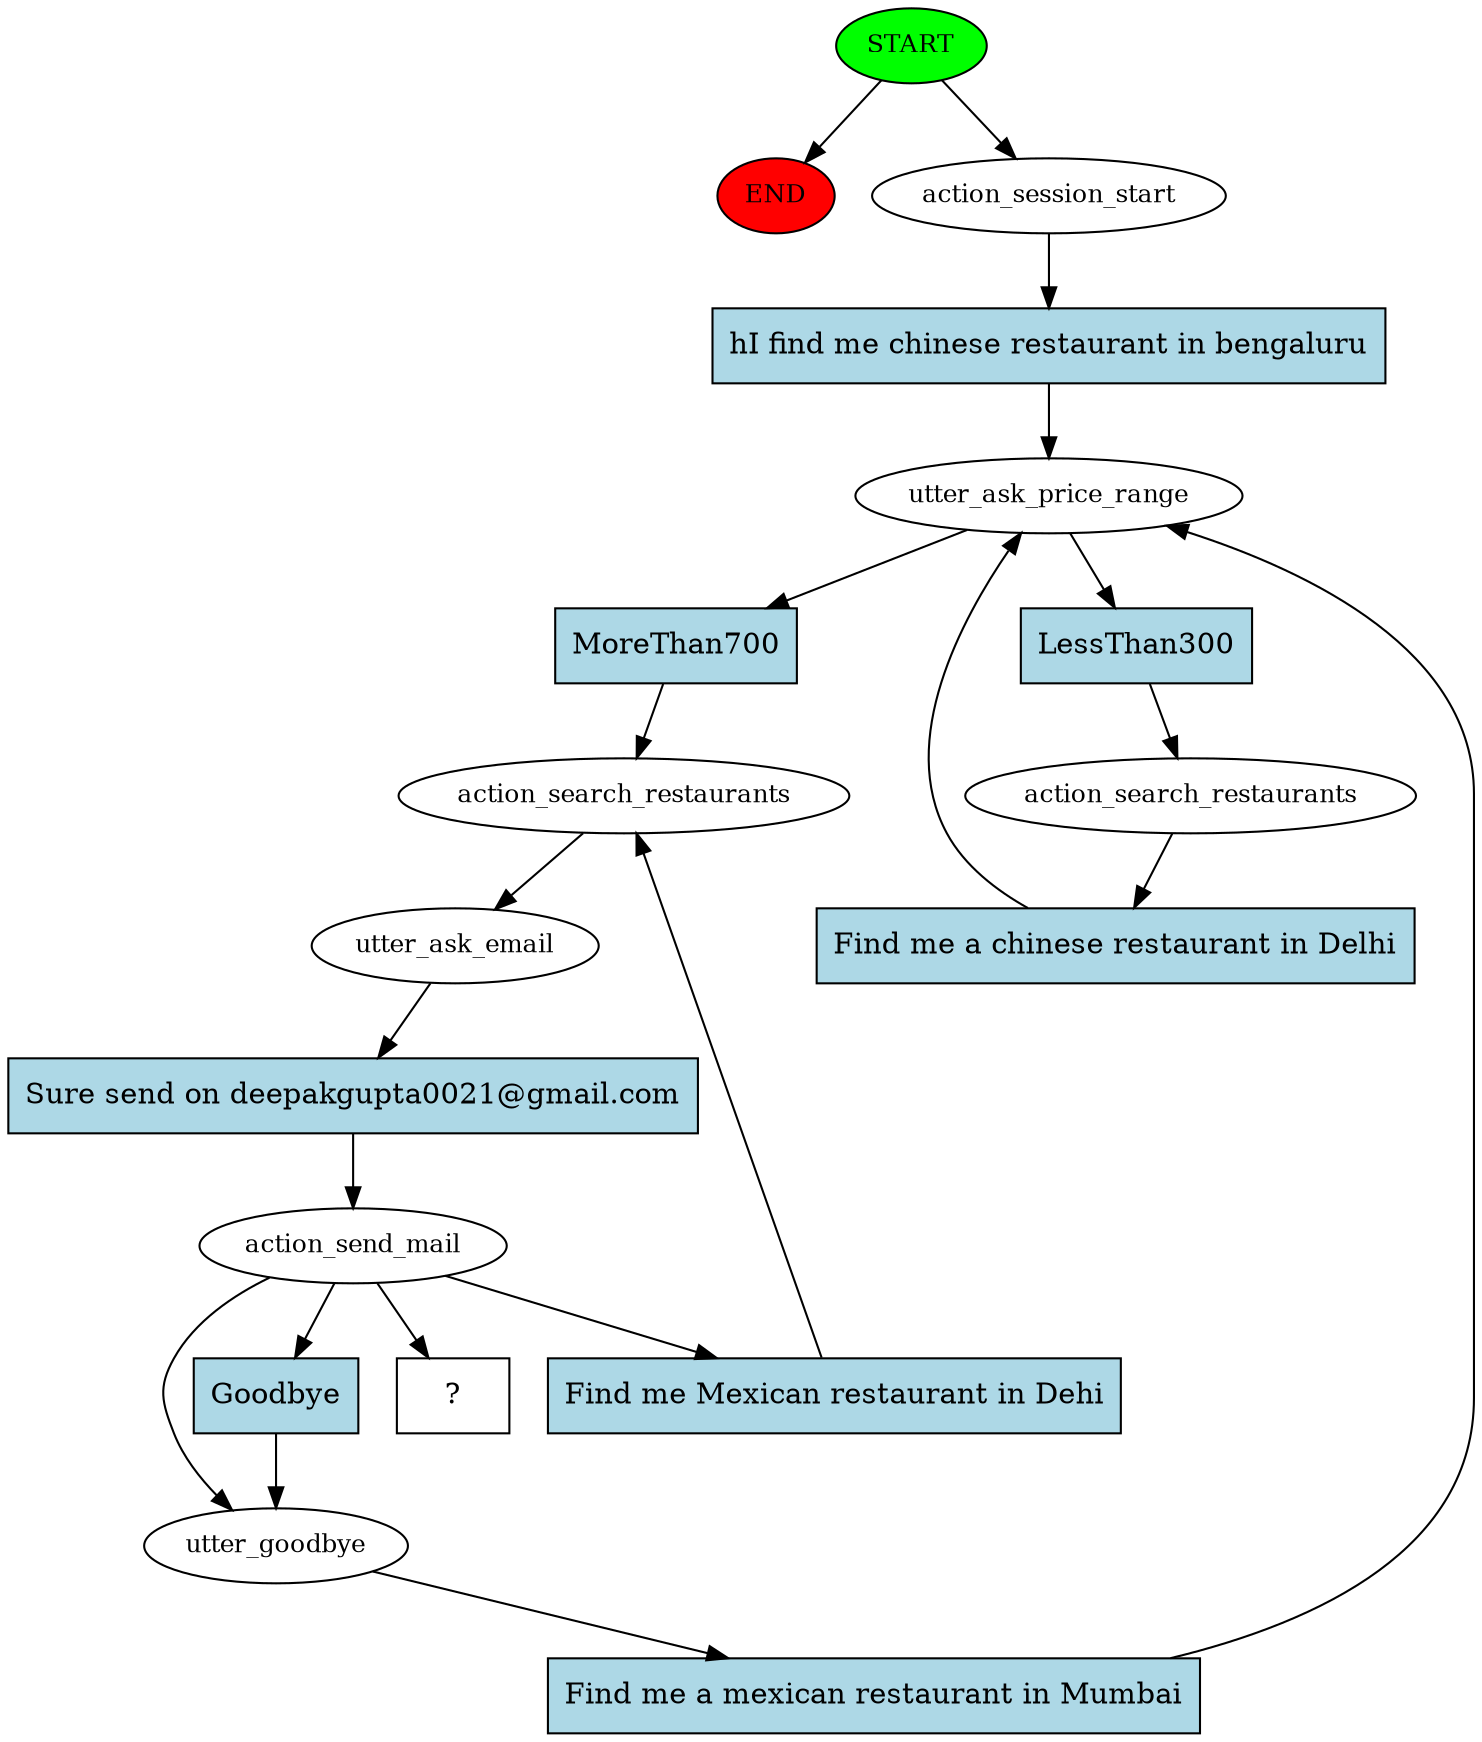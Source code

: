 digraph  {
0 [class="start active", fillcolor=green, fontsize=12, label=START, style=filled];
"-1" [class=end, fillcolor=red, fontsize=12, label=END, style=filled];
1 [class=active, fontsize=12, label=action_session_start];
2 [class=active, fontsize=12, label=utter_ask_price_range];
3 [class=active, fontsize=12, label=action_search_restaurants];
4 [class=active, fontsize=12, label=utter_ask_email];
5 [class=active, fontsize=12, label=action_send_mail];
6 [class=active, fontsize=12, label=utter_goodbye];
16 [class=active, fontsize=12, label=action_search_restaurants];
21 [class="intent dashed active", label="  ?  ", shape=rect];
22 [class="intent active", fillcolor=lightblue, label="hI find me chinese restaurant in bengaluru", shape=rect, style=filled];
23 [class="intent active", fillcolor=lightblue, label=MoreThan700, shape=rect, style=filled];
24 [class="intent active", fillcolor=lightblue, label=LessThan300, shape=rect, style=filled];
25 [class="intent active", fillcolor=lightblue, label="Sure send on deepakgupta0021@gmail.com", shape=rect, style=filled];
26 [class="intent active", fillcolor=lightblue, label=Goodbye, shape=rect, style=filled];
27 [class="intent active", fillcolor=lightblue, label="Find me Mexican restaurant in Dehi", shape=rect, style=filled];
28 [class="intent active", fillcolor=lightblue, label="Find me a mexican restaurant in Mumbai", shape=rect, style=filled];
29 [class="intent active", fillcolor=lightblue, label="Find me a chinese restaurant in Delhi", shape=rect, style=filled];
0 -> "-1"  [class="", key=NONE, label=""];
0 -> 1  [class=active, key=NONE, label=""];
1 -> 22  [class=active, key=0];
2 -> 23  [class=active, key=0];
2 -> 24  [class=active, key=0];
3 -> 4  [class=active, key=NONE, label=""];
4 -> 25  [class=active, key=0];
5 -> 6  [class=active, key=NONE, label=""];
5 -> 21  [class=active, key=NONE, label=""];
5 -> 26  [class=active, key=0];
5 -> 27  [class=active, key=0];
6 -> 28  [class=active, key=0];
16 -> 29  [class=active, key=0];
22 -> 2  [class=active, key=0];
23 -> 3  [class=active, key=0];
24 -> 16  [class=active, key=0];
25 -> 5  [class=active, key=0];
26 -> 6  [class=active, key=0];
27 -> 3  [class=active, key=0];
28 -> 2  [class=active, key=0];
29 -> 2  [class=active, key=0];
}
